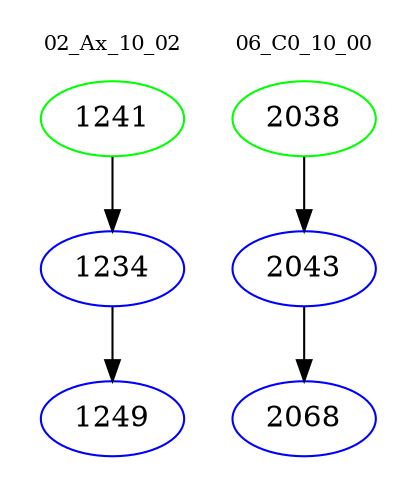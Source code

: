 digraph{
subgraph cluster_0 {
color = white
label = "02_Ax_10_02";
fontsize=10;
T0_1241 [label="1241", color="green"]
T0_1241 -> T0_1234 [color="black"]
T0_1234 [label="1234", color="blue"]
T0_1234 -> T0_1249 [color="black"]
T0_1249 [label="1249", color="blue"]
}
subgraph cluster_1 {
color = white
label = "06_C0_10_00";
fontsize=10;
T1_2038 [label="2038", color="green"]
T1_2038 -> T1_2043 [color="black"]
T1_2043 [label="2043", color="blue"]
T1_2043 -> T1_2068 [color="black"]
T1_2068 [label="2068", color="blue"]
}
}
